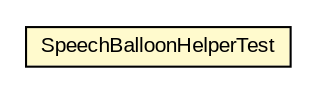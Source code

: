 #!/usr/local/bin/dot
#
# Class diagram 
# Generated by UMLGraph version R5_6-24-gf6e263 (http://www.umlgraph.org/)
#

digraph G {
	edge [fontname="arial",fontsize=10,labelfontname="arial",labelfontsize=10];
	node [fontname="arial",fontsize=10,shape=plaintext];
	nodesep=0.25;
	ranksep=0.5;
	// org.osmdroid.util.SpeechBalloonHelperTest
	c313002 [label=<<table title="org.osmdroid.util.SpeechBalloonHelperTest" border="0" cellborder="1" cellspacing="0" cellpadding="2" port="p" bgcolor="lemonChiffon" href="./SpeechBalloonHelperTest.html">
		<tr><td><table border="0" cellspacing="0" cellpadding="1">
<tr><td align="center" balign="center"> SpeechBalloonHelperTest </td></tr>
		</table></td></tr>
		</table>>, URL="./SpeechBalloonHelperTest.html", fontname="arial", fontcolor="black", fontsize=10.0];
}

